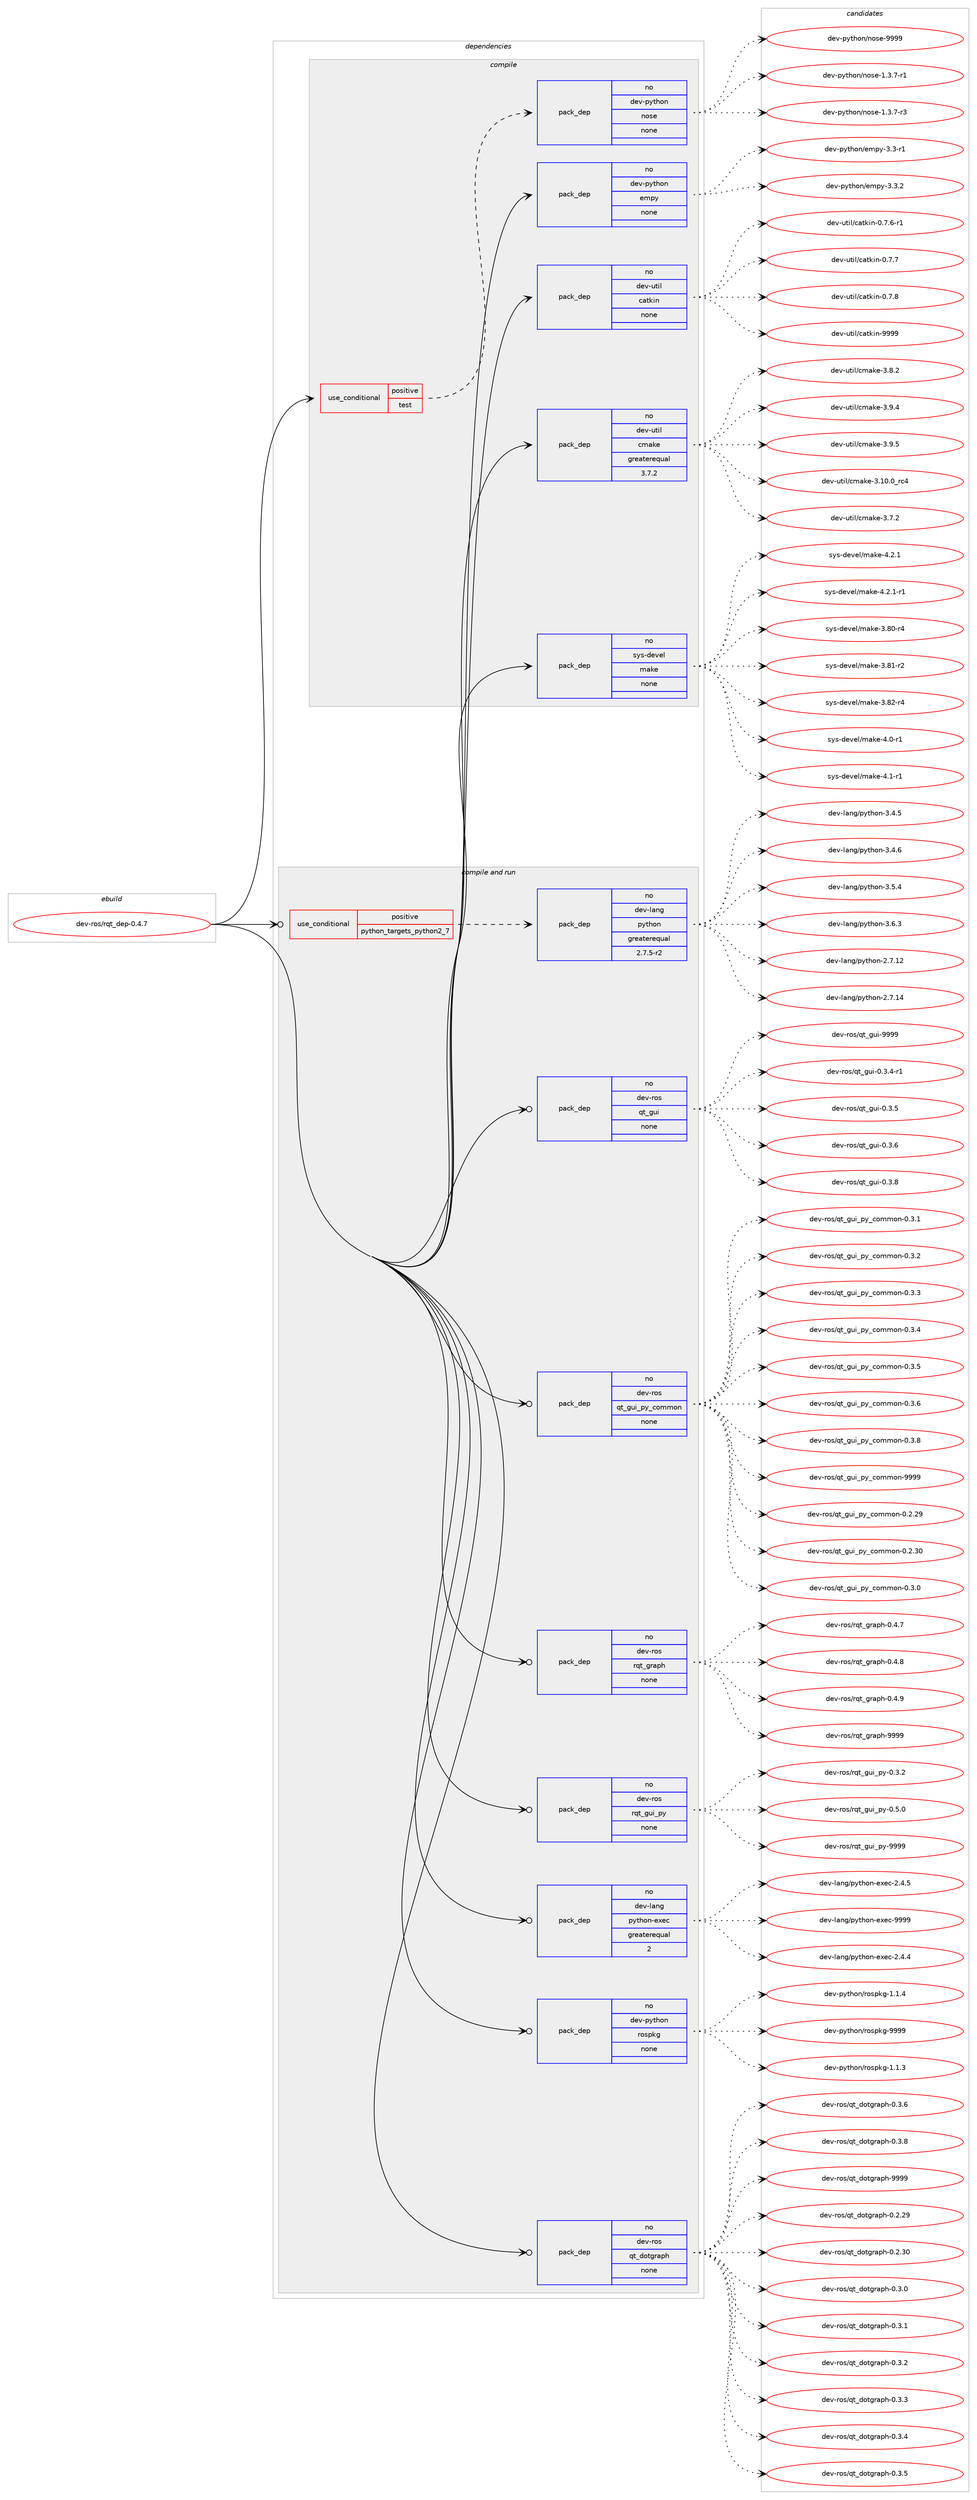 digraph prolog {

# *************
# Graph options
# *************

newrank=true;
concentrate=true;
compound=true;
graph [rankdir=LR,fontname=Helvetica,fontsize=10,ranksep=1.5];#, ranksep=2.5, nodesep=0.2];
edge  [arrowhead=vee];
node  [fontname=Helvetica,fontsize=10];

# **********
# The ebuild
# **********

subgraph cluster_leftcol {
color=gray;
rank=same;
label=<<i>ebuild</i>>;
id [label="dev-ros/rqt_dep-0.4.7", color=red, width=4, href="../dev-ros/rqt_dep-0.4.7.svg"];
}

# ****************
# The dependencies
# ****************

subgraph cluster_midcol {
color=gray;
label=<<i>dependencies</i>>;
subgraph cluster_compile {
fillcolor="#eeeeee";
style=filled;
label=<<i>compile</i>>;
subgraph cond47041 {
dependency212549 [label=<<TABLE BORDER="0" CELLBORDER="1" CELLSPACING="0" CELLPADDING="4"><TR><TD ROWSPAN="3" CELLPADDING="10">use_conditional</TD></TR><TR><TD>positive</TD></TR><TR><TD>test</TD></TR></TABLE>>, shape=none, color=red];
subgraph pack161521 {
dependency212550 [label=<<TABLE BORDER="0" CELLBORDER="1" CELLSPACING="0" CELLPADDING="4" WIDTH="220"><TR><TD ROWSPAN="6" CELLPADDING="30">pack_dep</TD></TR><TR><TD WIDTH="110">no</TD></TR><TR><TD>dev-python</TD></TR><TR><TD>nose</TD></TR><TR><TD>none</TD></TR><TR><TD></TD></TR></TABLE>>, shape=none, color=blue];
}
dependency212549:e -> dependency212550:w [weight=20,style="dashed",arrowhead="vee"];
}
id:e -> dependency212549:w [weight=20,style="solid",arrowhead="vee"];
subgraph pack161522 {
dependency212551 [label=<<TABLE BORDER="0" CELLBORDER="1" CELLSPACING="0" CELLPADDING="4" WIDTH="220"><TR><TD ROWSPAN="6" CELLPADDING="30">pack_dep</TD></TR><TR><TD WIDTH="110">no</TD></TR><TR><TD>dev-python</TD></TR><TR><TD>empy</TD></TR><TR><TD>none</TD></TR><TR><TD></TD></TR></TABLE>>, shape=none, color=blue];
}
id:e -> dependency212551:w [weight=20,style="solid",arrowhead="vee"];
subgraph pack161523 {
dependency212552 [label=<<TABLE BORDER="0" CELLBORDER="1" CELLSPACING="0" CELLPADDING="4" WIDTH="220"><TR><TD ROWSPAN="6" CELLPADDING="30">pack_dep</TD></TR><TR><TD WIDTH="110">no</TD></TR><TR><TD>dev-util</TD></TR><TR><TD>catkin</TD></TR><TR><TD>none</TD></TR><TR><TD></TD></TR></TABLE>>, shape=none, color=blue];
}
id:e -> dependency212552:w [weight=20,style="solid",arrowhead="vee"];
subgraph pack161524 {
dependency212553 [label=<<TABLE BORDER="0" CELLBORDER="1" CELLSPACING="0" CELLPADDING="4" WIDTH="220"><TR><TD ROWSPAN="6" CELLPADDING="30">pack_dep</TD></TR><TR><TD WIDTH="110">no</TD></TR><TR><TD>dev-util</TD></TR><TR><TD>cmake</TD></TR><TR><TD>greaterequal</TD></TR><TR><TD>3.7.2</TD></TR></TABLE>>, shape=none, color=blue];
}
id:e -> dependency212553:w [weight=20,style="solid",arrowhead="vee"];
subgraph pack161525 {
dependency212554 [label=<<TABLE BORDER="0" CELLBORDER="1" CELLSPACING="0" CELLPADDING="4" WIDTH="220"><TR><TD ROWSPAN="6" CELLPADDING="30">pack_dep</TD></TR><TR><TD WIDTH="110">no</TD></TR><TR><TD>sys-devel</TD></TR><TR><TD>make</TD></TR><TR><TD>none</TD></TR><TR><TD></TD></TR></TABLE>>, shape=none, color=blue];
}
id:e -> dependency212554:w [weight=20,style="solid",arrowhead="vee"];
}
subgraph cluster_compileandrun {
fillcolor="#eeeeee";
style=filled;
label=<<i>compile and run</i>>;
subgraph cond47042 {
dependency212555 [label=<<TABLE BORDER="0" CELLBORDER="1" CELLSPACING="0" CELLPADDING="4"><TR><TD ROWSPAN="3" CELLPADDING="10">use_conditional</TD></TR><TR><TD>positive</TD></TR><TR><TD>python_targets_python2_7</TD></TR></TABLE>>, shape=none, color=red];
subgraph pack161526 {
dependency212556 [label=<<TABLE BORDER="0" CELLBORDER="1" CELLSPACING="0" CELLPADDING="4" WIDTH="220"><TR><TD ROWSPAN="6" CELLPADDING="30">pack_dep</TD></TR><TR><TD WIDTH="110">no</TD></TR><TR><TD>dev-lang</TD></TR><TR><TD>python</TD></TR><TR><TD>greaterequal</TD></TR><TR><TD>2.7.5-r2</TD></TR></TABLE>>, shape=none, color=blue];
}
dependency212555:e -> dependency212556:w [weight=20,style="dashed",arrowhead="vee"];
}
id:e -> dependency212555:w [weight=20,style="solid",arrowhead="odotvee"];
subgraph pack161527 {
dependency212557 [label=<<TABLE BORDER="0" CELLBORDER="1" CELLSPACING="0" CELLPADDING="4" WIDTH="220"><TR><TD ROWSPAN="6" CELLPADDING="30">pack_dep</TD></TR><TR><TD WIDTH="110">no</TD></TR><TR><TD>dev-lang</TD></TR><TR><TD>python-exec</TD></TR><TR><TD>greaterequal</TD></TR><TR><TD>2</TD></TR></TABLE>>, shape=none, color=blue];
}
id:e -> dependency212557:w [weight=20,style="solid",arrowhead="odotvee"];
subgraph pack161528 {
dependency212558 [label=<<TABLE BORDER="0" CELLBORDER="1" CELLSPACING="0" CELLPADDING="4" WIDTH="220"><TR><TD ROWSPAN="6" CELLPADDING="30">pack_dep</TD></TR><TR><TD WIDTH="110">no</TD></TR><TR><TD>dev-python</TD></TR><TR><TD>rospkg</TD></TR><TR><TD>none</TD></TR><TR><TD></TD></TR></TABLE>>, shape=none, color=blue];
}
id:e -> dependency212558:w [weight=20,style="solid",arrowhead="odotvee"];
subgraph pack161529 {
dependency212559 [label=<<TABLE BORDER="0" CELLBORDER="1" CELLSPACING="0" CELLPADDING="4" WIDTH="220"><TR><TD ROWSPAN="6" CELLPADDING="30">pack_dep</TD></TR><TR><TD WIDTH="110">no</TD></TR><TR><TD>dev-ros</TD></TR><TR><TD>qt_dotgraph</TD></TR><TR><TD>none</TD></TR><TR><TD></TD></TR></TABLE>>, shape=none, color=blue];
}
id:e -> dependency212559:w [weight=20,style="solid",arrowhead="odotvee"];
subgraph pack161530 {
dependency212560 [label=<<TABLE BORDER="0" CELLBORDER="1" CELLSPACING="0" CELLPADDING="4" WIDTH="220"><TR><TD ROWSPAN="6" CELLPADDING="30">pack_dep</TD></TR><TR><TD WIDTH="110">no</TD></TR><TR><TD>dev-ros</TD></TR><TR><TD>qt_gui</TD></TR><TR><TD>none</TD></TR><TR><TD></TD></TR></TABLE>>, shape=none, color=blue];
}
id:e -> dependency212560:w [weight=20,style="solid",arrowhead="odotvee"];
subgraph pack161531 {
dependency212561 [label=<<TABLE BORDER="0" CELLBORDER="1" CELLSPACING="0" CELLPADDING="4" WIDTH="220"><TR><TD ROWSPAN="6" CELLPADDING="30">pack_dep</TD></TR><TR><TD WIDTH="110">no</TD></TR><TR><TD>dev-ros</TD></TR><TR><TD>qt_gui_py_common</TD></TR><TR><TD>none</TD></TR><TR><TD></TD></TR></TABLE>>, shape=none, color=blue];
}
id:e -> dependency212561:w [weight=20,style="solid",arrowhead="odotvee"];
subgraph pack161532 {
dependency212562 [label=<<TABLE BORDER="0" CELLBORDER="1" CELLSPACING="0" CELLPADDING="4" WIDTH="220"><TR><TD ROWSPAN="6" CELLPADDING="30">pack_dep</TD></TR><TR><TD WIDTH="110">no</TD></TR><TR><TD>dev-ros</TD></TR><TR><TD>rqt_graph</TD></TR><TR><TD>none</TD></TR><TR><TD></TD></TR></TABLE>>, shape=none, color=blue];
}
id:e -> dependency212562:w [weight=20,style="solid",arrowhead="odotvee"];
subgraph pack161533 {
dependency212563 [label=<<TABLE BORDER="0" CELLBORDER="1" CELLSPACING="0" CELLPADDING="4" WIDTH="220"><TR><TD ROWSPAN="6" CELLPADDING="30">pack_dep</TD></TR><TR><TD WIDTH="110">no</TD></TR><TR><TD>dev-ros</TD></TR><TR><TD>rqt_gui_py</TD></TR><TR><TD>none</TD></TR><TR><TD></TD></TR></TABLE>>, shape=none, color=blue];
}
id:e -> dependency212563:w [weight=20,style="solid",arrowhead="odotvee"];
}
subgraph cluster_run {
fillcolor="#eeeeee";
style=filled;
label=<<i>run</i>>;
}
}

# **************
# The candidates
# **************

subgraph cluster_choices {
rank=same;
color=gray;
label=<<i>candidates</i>>;

subgraph choice161521 {
color=black;
nodesep=1;
choice10010111845112121116104111110471101111151014549465146554511449 [label="dev-python/nose-1.3.7-r1", color=red, width=4,href="../dev-python/nose-1.3.7-r1.svg"];
choice10010111845112121116104111110471101111151014549465146554511451 [label="dev-python/nose-1.3.7-r3", color=red, width=4,href="../dev-python/nose-1.3.7-r3.svg"];
choice10010111845112121116104111110471101111151014557575757 [label="dev-python/nose-9999", color=red, width=4,href="../dev-python/nose-9999.svg"];
dependency212550:e -> choice10010111845112121116104111110471101111151014549465146554511449:w [style=dotted,weight="100"];
dependency212550:e -> choice10010111845112121116104111110471101111151014549465146554511451:w [style=dotted,weight="100"];
dependency212550:e -> choice10010111845112121116104111110471101111151014557575757:w [style=dotted,weight="100"];
}
subgraph choice161522 {
color=black;
nodesep=1;
choice1001011184511212111610411111047101109112121455146514511449 [label="dev-python/empy-3.3-r1", color=red, width=4,href="../dev-python/empy-3.3-r1.svg"];
choice1001011184511212111610411111047101109112121455146514650 [label="dev-python/empy-3.3.2", color=red, width=4,href="../dev-python/empy-3.3.2.svg"];
dependency212551:e -> choice1001011184511212111610411111047101109112121455146514511449:w [style=dotted,weight="100"];
dependency212551:e -> choice1001011184511212111610411111047101109112121455146514650:w [style=dotted,weight="100"];
}
subgraph choice161523 {
color=black;
nodesep=1;
choice100101118451171161051084799971161071051104548465546544511449 [label="dev-util/catkin-0.7.6-r1", color=red, width=4,href="../dev-util/catkin-0.7.6-r1.svg"];
choice10010111845117116105108479997116107105110454846554655 [label="dev-util/catkin-0.7.7", color=red, width=4,href="../dev-util/catkin-0.7.7.svg"];
choice10010111845117116105108479997116107105110454846554656 [label="dev-util/catkin-0.7.8", color=red, width=4,href="../dev-util/catkin-0.7.8.svg"];
choice100101118451171161051084799971161071051104557575757 [label="dev-util/catkin-9999", color=red, width=4,href="../dev-util/catkin-9999.svg"];
dependency212552:e -> choice100101118451171161051084799971161071051104548465546544511449:w [style=dotted,weight="100"];
dependency212552:e -> choice10010111845117116105108479997116107105110454846554655:w [style=dotted,weight="100"];
dependency212552:e -> choice10010111845117116105108479997116107105110454846554656:w [style=dotted,weight="100"];
dependency212552:e -> choice100101118451171161051084799971161071051104557575757:w [style=dotted,weight="100"];
}
subgraph choice161524 {
color=black;
nodesep=1;
choice1001011184511711610510847991099710710145514649484648951149952 [label="dev-util/cmake-3.10.0_rc4", color=red, width=4,href="../dev-util/cmake-3.10.0_rc4.svg"];
choice10010111845117116105108479910997107101455146554650 [label="dev-util/cmake-3.7.2", color=red, width=4,href="../dev-util/cmake-3.7.2.svg"];
choice10010111845117116105108479910997107101455146564650 [label="dev-util/cmake-3.8.2", color=red, width=4,href="../dev-util/cmake-3.8.2.svg"];
choice10010111845117116105108479910997107101455146574652 [label="dev-util/cmake-3.9.4", color=red, width=4,href="../dev-util/cmake-3.9.4.svg"];
choice10010111845117116105108479910997107101455146574653 [label="dev-util/cmake-3.9.5", color=red, width=4,href="../dev-util/cmake-3.9.5.svg"];
dependency212553:e -> choice1001011184511711610510847991099710710145514649484648951149952:w [style=dotted,weight="100"];
dependency212553:e -> choice10010111845117116105108479910997107101455146554650:w [style=dotted,weight="100"];
dependency212553:e -> choice10010111845117116105108479910997107101455146564650:w [style=dotted,weight="100"];
dependency212553:e -> choice10010111845117116105108479910997107101455146574652:w [style=dotted,weight="100"];
dependency212553:e -> choice10010111845117116105108479910997107101455146574653:w [style=dotted,weight="100"];
}
subgraph choice161525 {
color=black;
nodesep=1;
choice11512111545100101118101108471099710710145514656484511452 [label="sys-devel/make-3.80-r4", color=red, width=4,href="../sys-devel/make-3.80-r4.svg"];
choice11512111545100101118101108471099710710145514656494511450 [label="sys-devel/make-3.81-r2", color=red, width=4,href="../sys-devel/make-3.81-r2.svg"];
choice11512111545100101118101108471099710710145514656504511452 [label="sys-devel/make-3.82-r4", color=red, width=4,href="../sys-devel/make-3.82-r4.svg"];
choice115121115451001011181011084710997107101455246484511449 [label="sys-devel/make-4.0-r1", color=red, width=4,href="../sys-devel/make-4.0-r1.svg"];
choice115121115451001011181011084710997107101455246494511449 [label="sys-devel/make-4.1-r1", color=red, width=4,href="../sys-devel/make-4.1-r1.svg"];
choice115121115451001011181011084710997107101455246504649 [label="sys-devel/make-4.2.1", color=red, width=4,href="../sys-devel/make-4.2.1.svg"];
choice1151211154510010111810110847109971071014552465046494511449 [label="sys-devel/make-4.2.1-r1", color=red, width=4,href="../sys-devel/make-4.2.1-r1.svg"];
dependency212554:e -> choice11512111545100101118101108471099710710145514656484511452:w [style=dotted,weight="100"];
dependency212554:e -> choice11512111545100101118101108471099710710145514656494511450:w [style=dotted,weight="100"];
dependency212554:e -> choice11512111545100101118101108471099710710145514656504511452:w [style=dotted,weight="100"];
dependency212554:e -> choice115121115451001011181011084710997107101455246484511449:w [style=dotted,weight="100"];
dependency212554:e -> choice115121115451001011181011084710997107101455246494511449:w [style=dotted,weight="100"];
dependency212554:e -> choice115121115451001011181011084710997107101455246504649:w [style=dotted,weight="100"];
dependency212554:e -> choice1151211154510010111810110847109971071014552465046494511449:w [style=dotted,weight="100"];
}
subgraph choice161526 {
color=black;
nodesep=1;
choice10010111845108971101034711212111610411111045504655464950 [label="dev-lang/python-2.7.12", color=red, width=4,href="../dev-lang/python-2.7.12.svg"];
choice10010111845108971101034711212111610411111045504655464952 [label="dev-lang/python-2.7.14", color=red, width=4,href="../dev-lang/python-2.7.14.svg"];
choice100101118451089711010347112121116104111110455146524653 [label="dev-lang/python-3.4.5", color=red, width=4,href="../dev-lang/python-3.4.5.svg"];
choice100101118451089711010347112121116104111110455146524654 [label="dev-lang/python-3.4.6", color=red, width=4,href="../dev-lang/python-3.4.6.svg"];
choice100101118451089711010347112121116104111110455146534652 [label="dev-lang/python-3.5.4", color=red, width=4,href="../dev-lang/python-3.5.4.svg"];
choice100101118451089711010347112121116104111110455146544651 [label="dev-lang/python-3.6.3", color=red, width=4,href="../dev-lang/python-3.6.3.svg"];
dependency212556:e -> choice10010111845108971101034711212111610411111045504655464950:w [style=dotted,weight="100"];
dependency212556:e -> choice10010111845108971101034711212111610411111045504655464952:w [style=dotted,weight="100"];
dependency212556:e -> choice100101118451089711010347112121116104111110455146524653:w [style=dotted,weight="100"];
dependency212556:e -> choice100101118451089711010347112121116104111110455146524654:w [style=dotted,weight="100"];
dependency212556:e -> choice100101118451089711010347112121116104111110455146534652:w [style=dotted,weight="100"];
dependency212556:e -> choice100101118451089711010347112121116104111110455146544651:w [style=dotted,weight="100"];
}
subgraph choice161527 {
color=black;
nodesep=1;
choice1001011184510897110103471121211161041111104510112010199455046524652 [label="dev-lang/python-exec-2.4.4", color=red, width=4,href="../dev-lang/python-exec-2.4.4.svg"];
choice1001011184510897110103471121211161041111104510112010199455046524653 [label="dev-lang/python-exec-2.4.5", color=red, width=4,href="../dev-lang/python-exec-2.4.5.svg"];
choice10010111845108971101034711212111610411111045101120101994557575757 [label="dev-lang/python-exec-9999", color=red, width=4,href="../dev-lang/python-exec-9999.svg"];
dependency212557:e -> choice1001011184510897110103471121211161041111104510112010199455046524652:w [style=dotted,weight="100"];
dependency212557:e -> choice1001011184510897110103471121211161041111104510112010199455046524653:w [style=dotted,weight="100"];
dependency212557:e -> choice10010111845108971101034711212111610411111045101120101994557575757:w [style=dotted,weight="100"];
}
subgraph choice161528 {
color=black;
nodesep=1;
choice1001011184511212111610411111047114111115112107103454946494651 [label="dev-python/rospkg-1.1.3", color=red, width=4,href="../dev-python/rospkg-1.1.3.svg"];
choice1001011184511212111610411111047114111115112107103454946494652 [label="dev-python/rospkg-1.1.4", color=red, width=4,href="../dev-python/rospkg-1.1.4.svg"];
choice10010111845112121116104111110471141111151121071034557575757 [label="dev-python/rospkg-9999", color=red, width=4,href="../dev-python/rospkg-9999.svg"];
dependency212558:e -> choice1001011184511212111610411111047114111115112107103454946494651:w [style=dotted,weight="100"];
dependency212558:e -> choice1001011184511212111610411111047114111115112107103454946494652:w [style=dotted,weight="100"];
dependency212558:e -> choice10010111845112121116104111110471141111151121071034557575757:w [style=dotted,weight="100"];
}
subgraph choice161529 {
color=black;
nodesep=1;
choice1001011184511411111547113116951001111161031149711210445484650465057 [label="dev-ros/qt_dotgraph-0.2.29", color=red, width=4,href="../dev-ros/qt_dotgraph-0.2.29.svg"];
choice1001011184511411111547113116951001111161031149711210445484650465148 [label="dev-ros/qt_dotgraph-0.2.30", color=red, width=4,href="../dev-ros/qt_dotgraph-0.2.30.svg"];
choice10010111845114111115471131169510011111610311497112104454846514648 [label="dev-ros/qt_dotgraph-0.3.0", color=red, width=4,href="../dev-ros/qt_dotgraph-0.3.0.svg"];
choice10010111845114111115471131169510011111610311497112104454846514649 [label="dev-ros/qt_dotgraph-0.3.1", color=red, width=4,href="../dev-ros/qt_dotgraph-0.3.1.svg"];
choice10010111845114111115471131169510011111610311497112104454846514650 [label="dev-ros/qt_dotgraph-0.3.2", color=red, width=4,href="../dev-ros/qt_dotgraph-0.3.2.svg"];
choice10010111845114111115471131169510011111610311497112104454846514651 [label="dev-ros/qt_dotgraph-0.3.3", color=red, width=4,href="../dev-ros/qt_dotgraph-0.3.3.svg"];
choice10010111845114111115471131169510011111610311497112104454846514652 [label="dev-ros/qt_dotgraph-0.3.4", color=red, width=4,href="../dev-ros/qt_dotgraph-0.3.4.svg"];
choice10010111845114111115471131169510011111610311497112104454846514653 [label="dev-ros/qt_dotgraph-0.3.5", color=red, width=4,href="../dev-ros/qt_dotgraph-0.3.5.svg"];
choice10010111845114111115471131169510011111610311497112104454846514654 [label="dev-ros/qt_dotgraph-0.3.6", color=red, width=4,href="../dev-ros/qt_dotgraph-0.3.6.svg"];
choice10010111845114111115471131169510011111610311497112104454846514656 [label="dev-ros/qt_dotgraph-0.3.8", color=red, width=4,href="../dev-ros/qt_dotgraph-0.3.8.svg"];
choice100101118451141111154711311695100111116103114971121044557575757 [label="dev-ros/qt_dotgraph-9999", color=red, width=4,href="../dev-ros/qt_dotgraph-9999.svg"];
dependency212559:e -> choice1001011184511411111547113116951001111161031149711210445484650465057:w [style=dotted,weight="100"];
dependency212559:e -> choice1001011184511411111547113116951001111161031149711210445484650465148:w [style=dotted,weight="100"];
dependency212559:e -> choice10010111845114111115471131169510011111610311497112104454846514648:w [style=dotted,weight="100"];
dependency212559:e -> choice10010111845114111115471131169510011111610311497112104454846514649:w [style=dotted,weight="100"];
dependency212559:e -> choice10010111845114111115471131169510011111610311497112104454846514650:w [style=dotted,weight="100"];
dependency212559:e -> choice10010111845114111115471131169510011111610311497112104454846514651:w [style=dotted,weight="100"];
dependency212559:e -> choice10010111845114111115471131169510011111610311497112104454846514652:w [style=dotted,weight="100"];
dependency212559:e -> choice10010111845114111115471131169510011111610311497112104454846514653:w [style=dotted,weight="100"];
dependency212559:e -> choice10010111845114111115471131169510011111610311497112104454846514654:w [style=dotted,weight="100"];
dependency212559:e -> choice10010111845114111115471131169510011111610311497112104454846514656:w [style=dotted,weight="100"];
dependency212559:e -> choice100101118451141111154711311695100111116103114971121044557575757:w [style=dotted,weight="100"];
}
subgraph choice161530 {
color=black;
nodesep=1;
choice1001011184511411111547113116951031171054548465146524511449 [label="dev-ros/qt_gui-0.3.4-r1", color=red, width=4,href="../dev-ros/qt_gui-0.3.4-r1.svg"];
choice100101118451141111154711311695103117105454846514653 [label="dev-ros/qt_gui-0.3.5", color=red, width=4,href="../dev-ros/qt_gui-0.3.5.svg"];
choice100101118451141111154711311695103117105454846514654 [label="dev-ros/qt_gui-0.3.6", color=red, width=4,href="../dev-ros/qt_gui-0.3.6.svg"];
choice100101118451141111154711311695103117105454846514656 [label="dev-ros/qt_gui-0.3.8", color=red, width=4,href="../dev-ros/qt_gui-0.3.8.svg"];
choice1001011184511411111547113116951031171054557575757 [label="dev-ros/qt_gui-9999", color=red, width=4,href="../dev-ros/qt_gui-9999.svg"];
dependency212560:e -> choice1001011184511411111547113116951031171054548465146524511449:w [style=dotted,weight="100"];
dependency212560:e -> choice100101118451141111154711311695103117105454846514653:w [style=dotted,weight="100"];
dependency212560:e -> choice100101118451141111154711311695103117105454846514654:w [style=dotted,weight="100"];
dependency212560:e -> choice100101118451141111154711311695103117105454846514656:w [style=dotted,weight="100"];
dependency212560:e -> choice1001011184511411111547113116951031171054557575757:w [style=dotted,weight="100"];
}
subgraph choice161531 {
color=black;
nodesep=1;
choice10010111845114111115471131169510311710595112121959911110910911111045484650465057 [label="dev-ros/qt_gui_py_common-0.2.29", color=red, width=4,href="../dev-ros/qt_gui_py_common-0.2.29.svg"];
choice10010111845114111115471131169510311710595112121959911110910911111045484650465148 [label="dev-ros/qt_gui_py_common-0.2.30", color=red, width=4,href="../dev-ros/qt_gui_py_common-0.2.30.svg"];
choice100101118451141111154711311695103117105951121219599111109109111110454846514648 [label="dev-ros/qt_gui_py_common-0.3.0", color=red, width=4,href="../dev-ros/qt_gui_py_common-0.3.0.svg"];
choice100101118451141111154711311695103117105951121219599111109109111110454846514649 [label="dev-ros/qt_gui_py_common-0.3.1", color=red, width=4,href="../dev-ros/qt_gui_py_common-0.3.1.svg"];
choice100101118451141111154711311695103117105951121219599111109109111110454846514650 [label="dev-ros/qt_gui_py_common-0.3.2", color=red, width=4,href="../dev-ros/qt_gui_py_common-0.3.2.svg"];
choice100101118451141111154711311695103117105951121219599111109109111110454846514651 [label="dev-ros/qt_gui_py_common-0.3.3", color=red, width=4,href="../dev-ros/qt_gui_py_common-0.3.3.svg"];
choice100101118451141111154711311695103117105951121219599111109109111110454846514652 [label="dev-ros/qt_gui_py_common-0.3.4", color=red, width=4,href="../dev-ros/qt_gui_py_common-0.3.4.svg"];
choice100101118451141111154711311695103117105951121219599111109109111110454846514653 [label="dev-ros/qt_gui_py_common-0.3.5", color=red, width=4,href="../dev-ros/qt_gui_py_common-0.3.5.svg"];
choice100101118451141111154711311695103117105951121219599111109109111110454846514654 [label="dev-ros/qt_gui_py_common-0.3.6", color=red, width=4,href="../dev-ros/qt_gui_py_common-0.3.6.svg"];
choice100101118451141111154711311695103117105951121219599111109109111110454846514656 [label="dev-ros/qt_gui_py_common-0.3.8", color=red, width=4,href="../dev-ros/qt_gui_py_common-0.3.8.svg"];
choice1001011184511411111547113116951031171059511212195991111091091111104557575757 [label="dev-ros/qt_gui_py_common-9999", color=red, width=4,href="../dev-ros/qt_gui_py_common-9999.svg"];
dependency212561:e -> choice10010111845114111115471131169510311710595112121959911110910911111045484650465057:w [style=dotted,weight="100"];
dependency212561:e -> choice10010111845114111115471131169510311710595112121959911110910911111045484650465148:w [style=dotted,weight="100"];
dependency212561:e -> choice100101118451141111154711311695103117105951121219599111109109111110454846514648:w [style=dotted,weight="100"];
dependency212561:e -> choice100101118451141111154711311695103117105951121219599111109109111110454846514649:w [style=dotted,weight="100"];
dependency212561:e -> choice100101118451141111154711311695103117105951121219599111109109111110454846514650:w [style=dotted,weight="100"];
dependency212561:e -> choice100101118451141111154711311695103117105951121219599111109109111110454846514651:w [style=dotted,weight="100"];
dependency212561:e -> choice100101118451141111154711311695103117105951121219599111109109111110454846514652:w [style=dotted,weight="100"];
dependency212561:e -> choice100101118451141111154711311695103117105951121219599111109109111110454846514653:w [style=dotted,weight="100"];
dependency212561:e -> choice100101118451141111154711311695103117105951121219599111109109111110454846514654:w [style=dotted,weight="100"];
dependency212561:e -> choice100101118451141111154711311695103117105951121219599111109109111110454846514656:w [style=dotted,weight="100"];
dependency212561:e -> choice1001011184511411111547113116951031171059511212195991111091091111104557575757:w [style=dotted,weight="100"];
}
subgraph choice161532 {
color=black;
nodesep=1;
choice10010111845114111115471141131169510311497112104454846524655 [label="dev-ros/rqt_graph-0.4.7", color=red, width=4,href="../dev-ros/rqt_graph-0.4.7.svg"];
choice10010111845114111115471141131169510311497112104454846524656 [label="dev-ros/rqt_graph-0.4.8", color=red, width=4,href="../dev-ros/rqt_graph-0.4.8.svg"];
choice10010111845114111115471141131169510311497112104454846524657 [label="dev-ros/rqt_graph-0.4.9", color=red, width=4,href="../dev-ros/rqt_graph-0.4.9.svg"];
choice100101118451141111154711411311695103114971121044557575757 [label="dev-ros/rqt_graph-9999", color=red, width=4,href="../dev-ros/rqt_graph-9999.svg"];
dependency212562:e -> choice10010111845114111115471141131169510311497112104454846524655:w [style=dotted,weight="100"];
dependency212562:e -> choice10010111845114111115471141131169510311497112104454846524656:w [style=dotted,weight="100"];
dependency212562:e -> choice10010111845114111115471141131169510311497112104454846524657:w [style=dotted,weight="100"];
dependency212562:e -> choice100101118451141111154711411311695103114971121044557575757:w [style=dotted,weight="100"];
}
subgraph choice161533 {
color=black;
nodesep=1;
choice10010111845114111115471141131169510311710595112121454846514650 [label="dev-ros/rqt_gui_py-0.3.2", color=red, width=4,href="../dev-ros/rqt_gui_py-0.3.2.svg"];
choice10010111845114111115471141131169510311710595112121454846534648 [label="dev-ros/rqt_gui_py-0.5.0", color=red, width=4,href="../dev-ros/rqt_gui_py-0.5.0.svg"];
choice100101118451141111154711411311695103117105951121214557575757 [label="dev-ros/rqt_gui_py-9999", color=red, width=4,href="../dev-ros/rqt_gui_py-9999.svg"];
dependency212563:e -> choice10010111845114111115471141131169510311710595112121454846514650:w [style=dotted,weight="100"];
dependency212563:e -> choice10010111845114111115471141131169510311710595112121454846534648:w [style=dotted,weight="100"];
dependency212563:e -> choice100101118451141111154711411311695103117105951121214557575757:w [style=dotted,weight="100"];
}
}

}
